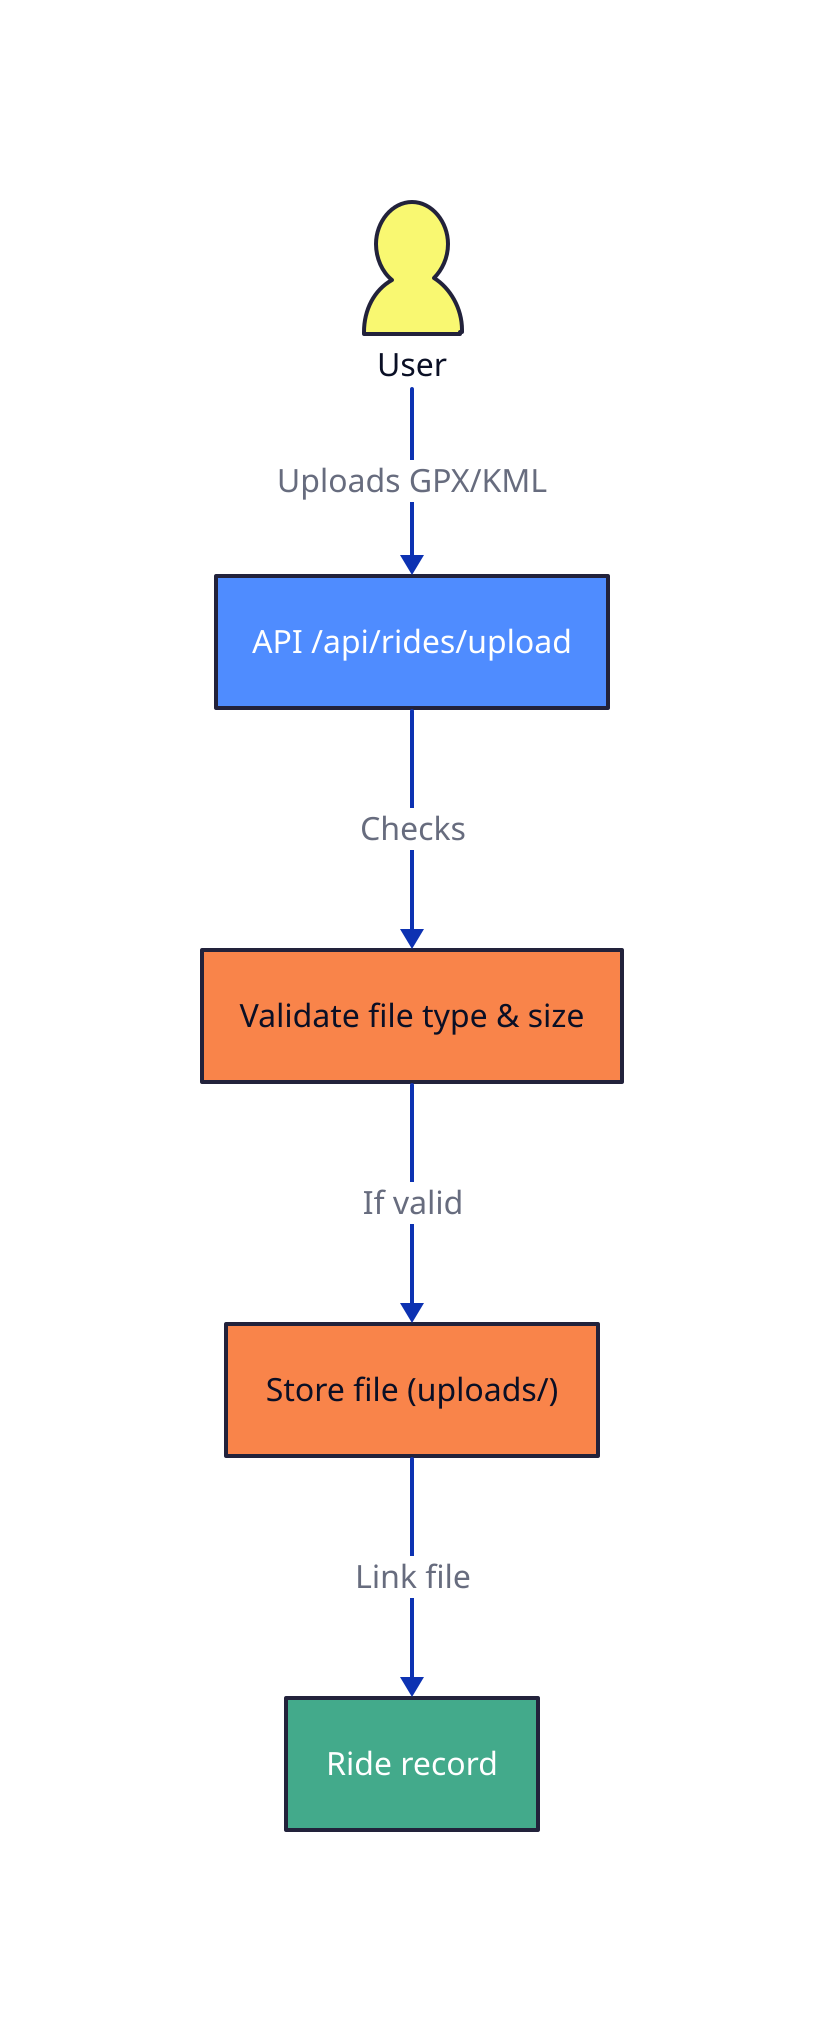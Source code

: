 User: {
  label: "User"
  shape: person
  style: {
    fill: "#f9f871"
    stroke: "#22223b"
  }
}

API: {
  label: "API /api/rides/upload"
  shape: rectangle
  style: {
    fill: "#4f8cff"
    stroke: "#22223b"
    font-color: "#ffffff"
  }
}

Validation: {
  label: "Validate file type & size"
  shape: rectangle
  style: {
    fill: "#f9844a"
    stroke: "#22223b"
  }
}

Storage: {
  label: "Store file (uploads/)"
  shape: rectangle
  style: {
    fill: "#f9844a"
    stroke: "#22223b"
  }
}

Ride: {
  label: "Ride record"
  shape: rectangle
  style: {
    fill: "#43aa8b"
    stroke: "#22223b"
    font-color: "#ffffff"
  }
}

User -> API: "Uploads GPX/KML"
API -> Validation: "Checks"
Validation -> Storage: "If valid"
Storage -> Ride: "Link file"

